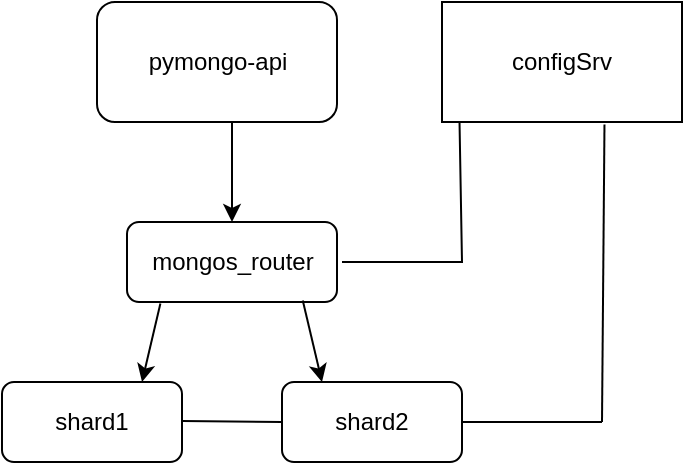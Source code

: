 <mxfile version="24.7.5" pages="5">
  <diagram name="1" id="-H_mtQnk-PTXWXPvYvuk">
    <mxGraphModel dx="644" dy="902" grid="1" gridSize="10" guides="1" tooltips="1" connect="1" arrows="1" fold="1" page="1" pageScale="1" pageWidth="1169" pageHeight="827" math="0" shadow="0">
      <root>
        <mxCell id="0" />
        <mxCell id="1" parent="0" />
        <mxCell id="oEJGd8LFPoCRk_hWllGV-12" value="pymongo-api" style="rounded=1;whiteSpace=wrap;html=1;" parent="1" vertex="1">
          <mxGeometry x="427.5" y="250" width="120" height="60" as="geometry" />
        </mxCell>
        <mxCell id="oEJGd8LFPoCRk_hWllGV-15" value="" style="endArrow=classic;html=1;rounded=0;exitX=0.5;exitY=1;exitDx=0;exitDy=0;entryX=0.5;entryY=0;entryDx=0;entryDy=0;" parent="1" target="oEJGd8LFPoCRk_hWllGV-16" edge="1">
          <mxGeometry width="50" height="50" relative="1" as="geometry">
            <mxPoint x="495" y="310" as="sourcePoint" />
            <mxPoint x="450" y="360" as="targetPoint" />
          </mxGeometry>
        </mxCell>
        <mxCell id="oEJGd8LFPoCRk_hWllGV-16" value="mongos_router" style="rounded=1;whiteSpace=wrap;html=1;" parent="1" vertex="1">
          <mxGeometry x="442.5" y="360" width="105" height="40" as="geometry" />
        </mxCell>
        <mxCell id="oEJGd8LFPoCRk_hWllGV-17" value="" style="endArrow=classic;html=1;rounded=0;exitX=0.159;exitY=1.02;exitDx=0;exitDy=0;exitPerimeter=0;" parent="1" source="oEJGd8LFPoCRk_hWllGV-16" edge="1">
          <mxGeometry width="50" height="50" relative="1" as="geometry">
            <mxPoint x="460" y="430" as="sourcePoint" />
            <mxPoint x="450" y="440" as="targetPoint" />
          </mxGeometry>
        </mxCell>
        <mxCell id="oEJGd8LFPoCRk_hWllGV-18" value="" style="endArrow=classic;html=1;rounded=0;exitX=0.837;exitY=0.98;exitDx=0;exitDy=0;exitPerimeter=0;" parent="1" source="oEJGd8LFPoCRk_hWllGV-16" edge="1">
          <mxGeometry width="50" height="50" relative="1" as="geometry">
            <mxPoint x="590" y="470" as="sourcePoint" />
            <mxPoint x="540" y="440" as="targetPoint" />
          </mxGeometry>
        </mxCell>
        <mxCell id="oEJGd8LFPoCRk_hWllGV-19" value="shard1" style="rounded=1;whiteSpace=wrap;html=1;" parent="1" vertex="1">
          <mxGeometry x="380" y="440" width="90" height="40" as="geometry" />
        </mxCell>
        <mxCell id="oEJGd8LFPoCRk_hWllGV-20" value="shard2" style="rounded=1;whiteSpace=wrap;html=1;" parent="1" vertex="1">
          <mxGeometry x="520" y="440" width="90" height="40" as="geometry" />
        </mxCell>
        <mxCell id="oEJGd8LFPoCRk_hWllGV-21" value="configSrv" style="rounded=0;whiteSpace=wrap;html=1;" parent="1" vertex="1">
          <mxGeometry x="600" y="250" width="120" height="60" as="geometry" />
        </mxCell>
        <mxCell id="oEJGd8LFPoCRk_hWllGV-22" value="" style="endArrow=none;html=1;rounded=0;entryX=0.073;entryY=1;entryDx=0;entryDy=0;entryPerimeter=0;" parent="1" target="oEJGd8LFPoCRk_hWllGV-21" edge="1">
          <mxGeometry width="50" height="50" relative="1" as="geometry">
            <mxPoint x="550" y="380" as="sourcePoint" />
            <mxPoint x="610" y="330" as="targetPoint" />
            <Array as="points">
              <mxPoint x="610" y="380" />
            </Array>
          </mxGeometry>
        </mxCell>
        <mxCell id="Y1At9HWybkhxk0uo4Ypn-1" value="" style="endArrow=none;html=1;rounded=0;" parent="1" edge="1">
          <mxGeometry width="50" height="50" relative="1" as="geometry">
            <mxPoint x="470" y="459.5" as="sourcePoint" />
            <mxPoint x="520" y="460" as="targetPoint" />
          </mxGeometry>
        </mxCell>
        <mxCell id="Y1At9HWybkhxk0uo4Ypn-2" value="" style="endArrow=none;html=1;rounded=0;" parent="1" edge="1">
          <mxGeometry width="50" height="50" relative="1" as="geometry">
            <mxPoint x="610" y="460" as="sourcePoint" />
            <mxPoint x="680" y="460" as="targetPoint" />
          </mxGeometry>
        </mxCell>
        <mxCell id="Y1At9HWybkhxk0uo4Ypn-3" value="" style="endArrow=none;html=1;rounded=0;entryX=0.677;entryY=1.02;entryDx=0;entryDy=0;entryPerimeter=0;" parent="1" target="oEJGd8LFPoCRk_hWllGV-21" edge="1">
          <mxGeometry width="50" height="50" relative="1" as="geometry">
            <mxPoint x="680" y="460" as="sourcePoint" />
            <mxPoint x="730" y="410" as="targetPoint" />
          </mxGeometry>
        </mxCell>
      </root>
    </mxGraphModel>
  </diagram>
  <diagram id="HxwfE19hFqBON5K2Dm-H" name="2">
    <mxGraphModel dx="1644" dy="902" grid="1" gridSize="10" guides="1" tooltips="1" connect="1" arrows="1" fold="1" page="1" pageScale="1" pageWidth="827" pageHeight="1169" math="0" shadow="0">
      <root>
        <mxCell id="0" />
        <mxCell id="1" parent="0" />
        <mxCell id="rTBNETFXugch8xiqPbf_-4" value="" style="rounded=1;whiteSpace=wrap;html=1;" parent="1" vertex="1">
          <mxGeometry x="300" y="440" width="170" height="210" as="geometry" />
        </mxCell>
        <mxCell id="ZkibSyexMXeEmQoRUTox-1" value="pymongo-api" style="rounded=1;whiteSpace=wrap;html=1;" parent="1" vertex="1">
          <mxGeometry x="427.5" y="250" width="120" height="60" as="geometry" />
        </mxCell>
        <mxCell id="ZkibSyexMXeEmQoRUTox-4" value="" style="endArrow=classic;html=1;rounded=0;exitX=0.5;exitY=1;exitDx=0;exitDy=0;entryX=0.5;entryY=0;entryDx=0;entryDy=0;" parent="1" target="ZkibSyexMXeEmQoRUTox-5" edge="1">
          <mxGeometry width="50" height="50" relative="1" as="geometry">
            <mxPoint x="495" y="310" as="sourcePoint" />
            <mxPoint x="450" y="360" as="targetPoint" />
          </mxGeometry>
        </mxCell>
        <mxCell id="ZkibSyexMXeEmQoRUTox-5" value="mongos_router" style="rounded=1;whiteSpace=wrap;html=1;" parent="1" vertex="1">
          <mxGeometry x="442.5" y="360" width="105" height="40" as="geometry" />
        </mxCell>
        <mxCell id="ZkibSyexMXeEmQoRUTox-6" value="" style="endArrow=classic;html=1;rounded=0;exitX=0.159;exitY=1.02;exitDx=0;exitDy=0;exitPerimeter=0;" parent="1" source="ZkibSyexMXeEmQoRUTox-5" edge="1">
          <mxGeometry width="50" height="50" relative="1" as="geometry">
            <mxPoint x="460" y="430" as="sourcePoint" />
            <mxPoint x="450" y="440" as="targetPoint" />
          </mxGeometry>
        </mxCell>
        <mxCell id="ZkibSyexMXeEmQoRUTox-7" value="" style="endArrow=classic;html=1;rounded=0;exitX=0.837;exitY=0.98;exitDx=0;exitDy=0;exitPerimeter=0;" parent="1" source="ZkibSyexMXeEmQoRUTox-5" edge="1">
          <mxGeometry width="50" height="50" relative="1" as="geometry">
            <mxPoint x="590" y="470" as="sourcePoint" />
            <mxPoint x="540" y="440" as="targetPoint" />
          </mxGeometry>
        </mxCell>
        <mxCell id="ZkibSyexMXeEmQoRUTox-10" value="configSrv" style="rounded=0;whiteSpace=wrap;html=1;" parent="1" vertex="1">
          <mxGeometry x="600" y="250" width="120" height="60" as="geometry" />
        </mxCell>
        <mxCell id="ZkibSyexMXeEmQoRUTox-11" value="" style="endArrow=none;html=1;rounded=0;" parent="1" edge="1">
          <mxGeometry width="50" height="50" relative="1" as="geometry">
            <mxPoint x="550" y="380" as="sourcePoint" />
            <mxPoint x="609" y="310" as="targetPoint" />
            <Array as="points">
              <mxPoint x="610" y="380" />
            </Array>
          </mxGeometry>
        </mxCell>
        <mxCell id="ZkibSyexMXeEmQoRUTox-12" value="" style="endArrow=none;html=1;rounded=0;" parent="1" edge="1">
          <mxGeometry width="50" height="50" relative="1" as="geometry">
            <mxPoint x="470" y="459.5" as="sourcePoint" />
            <mxPoint x="500" y="460" as="targetPoint" />
          </mxGeometry>
        </mxCell>
        <mxCell id="ZkibSyexMXeEmQoRUTox-13" value="" style="endArrow=none;html=1;rounded=0;" parent="1" edge="1">
          <mxGeometry width="50" height="50" relative="1" as="geometry">
            <mxPoint x="710" y="460" as="sourcePoint" />
            <mxPoint x="670" y="460" as="targetPoint" />
          </mxGeometry>
        </mxCell>
        <mxCell id="ZkibSyexMXeEmQoRUTox-14" value="" style="endArrow=none;html=1;rounded=0;entryX=0.677;entryY=1.02;entryDx=0;entryDy=0;entryPerimeter=0;" parent="1" edge="1">
          <mxGeometry width="50" height="50" relative="1" as="geometry">
            <mxPoint x="710" y="460" as="sourcePoint" />
            <mxPoint x="711.24" y="311.2" as="targetPoint" />
          </mxGeometry>
        </mxCell>
        <mxCell id="rTBNETFXugch8xiqPbf_-3" value="" style="shape=cylinder3;whiteSpace=wrap;html=1;boundedLbl=1;backgroundOutline=1;size=15;" parent="1" vertex="1">
          <mxGeometry x="365" y="460" width="50" height="70" as="geometry" />
        </mxCell>
        <mxCell id="rTBNETFXugch8xiqPbf_-6" value="" style="shape=cylinder3;whiteSpace=wrap;html=1;boundedLbl=1;backgroundOutline=1;size=15;" parent="1" vertex="1">
          <mxGeometry x="320" y="550" width="50" height="70" as="geometry" />
        </mxCell>
        <mxCell id="rTBNETFXugch8xiqPbf_-7" value="" style="shape=cylinder3;whiteSpace=wrap;html=1;boundedLbl=1;backgroundOutline=1;size=15;" parent="1" vertex="1">
          <mxGeometry x="410" y="550" width="50" height="70" as="geometry" />
        </mxCell>
        <mxCell id="rTBNETFXugch8xiqPbf_-8" value="" style="rounded=1;whiteSpace=wrap;html=1;" parent="1" vertex="1">
          <mxGeometry x="500" y="440" width="170" height="210" as="geometry" />
        </mxCell>
        <mxCell id="rTBNETFXugch8xiqPbf_-9" value="" style="shape=cylinder3;whiteSpace=wrap;html=1;boundedLbl=1;backgroundOutline=1;size=15;" parent="1" vertex="1">
          <mxGeometry x="560" y="460" width="50" height="70" as="geometry" />
        </mxCell>
        <mxCell id="rTBNETFXugch8xiqPbf_-10" value="" style="shape=cylinder3;whiteSpace=wrap;html=1;boundedLbl=1;backgroundOutline=1;size=15;" parent="1" vertex="1">
          <mxGeometry x="600" y="550" width="50" height="70" as="geometry" />
        </mxCell>
        <mxCell id="rTBNETFXugch8xiqPbf_-11" value="" style="shape=cylinder3;whiteSpace=wrap;html=1;boundedLbl=1;backgroundOutline=1;size=15;" parent="1" vertex="1">
          <mxGeometry x="520" y="550" width="50" height="70" as="geometry" />
        </mxCell>
        <mxCell id="rTBNETFXugch8xiqPbf_-12" value="shard1" style="text;strokeColor=none;align=center;fillColor=none;html=1;verticalAlign=middle;whiteSpace=wrap;rounded=0;" parent="1" vertex="1">
          <mxGeometry x="305" y="410" width="60" height="30" as="geometry" />
        </mxCell>
        <mxCell id="rTBNETFXugch8xiqPbf_-13" value="shard2" style="text;whiteSpace=wrap;" parent="1" vertex="1">
          <mxGeometry x="560" y="410" width="80" height="40" as="geometry" />
        </mxCell>
        <mxCell id="rTBNETFXugch8xiqPbf_-14" value="shard1-1" style="text;whiteSpace=wrap;" parent="1" vertex="1">
          <mxGeometry x="365" y="490" width="80" height="40" as="geometry" />
        </mxCell>
        <mxCell id="rTBNETFXugch8xiqPbf_-15" value="shard1-2" style="text;whiteSpace=wrap;" parent="1" vertex="1">
          <mxGeometry x="320" y="580" width="80" height="40" as="geometry" />
        </mxCell>
        <mxCell id="rTBNETFXugch8xiqPbf_-16" value="shard1-3" style="text;whiteSpace=wrap;" parent="1" vertex="1">
          <mxGeometry x="410" y="580" width="80" height="40" as="geometry" />
        </mxCell>
        <mxCell id="rTBNETFXugch8xiqPbf_-17" value="shard2-1" style="text;whiteSpace=wrap;" parent="1" vertex="1">
          <mxGeometry x="560" y="490" width="80" height="40" as="geometry" />
        </mxCell>
        <mxCell id="rTBNETFXugch8xiqPbf_-18" value="shard2-3" style="text;whiteSpace=wrap;" parent="1" vertex="1">
          <mxGeometry x="600" y="580" width="80" height="40" as="geometry" />
        </mxCell>
        <mxCell id="rTBNETFXugch8xiqPbf_-19" value="shard2-2" style="text;whiteSpace=wrap;" parent="1" vertex="1">
          <mxGeometry x="520" y="580" width="80" height="40" as="geometry" />
        </mxCell>
      </root>
    </mxGraphModel>
  </diagram>
  <diagram id="ZEwZXcpdLwxaiw8sIov_" name="3">
    <mxGraphModel dx="1644" dy="902" grid="1" gridSize="10" guides="1" tooltips="1" connect="1" arrows="1" fold="1" page="1" pageScale="1" pageWidth="827" pageHeight="1169" math="0" shadow="0">
      <root>
        <mxCell id="0" />
        <mxCell id="1" parent="0" />
        <mxCell id="ObplLfveBAmdapv_q6aD-1" value="" style="rounded=1;whiteSpace=wrap;html=1;" parent="1" vertex="1">
          <mxGeometry x="300" y="440" width="170" height="150" as="geometry" />
        </mxCell>
        <mxCell id="ObplLfveBAmdapv_q6aD-2" value="pymongo-api" style="rounded=1;whiteSpace=wrap;html=1;" parent="1" vertex="1">
          <mxGeometry x="427.5" y="250" width="120" height="60" as="geometry" />
        </mxCell>
        <mxCell id="ObplLfveBAmdapv_q6aD-5" value="" style="endArrow=classic;html=1;rounded=0;exitX=0.5;exitY=1;exitDx=0;exitDy=0;entryX=0.5;entryY=0;entryDx=0;entryDy=0;" parent="1" target="ObplLfveBAmdapv_q6aD-6" edge="1">
          <mxGeometry width="50" height="50" relative="1" as="geometry">
            <mxPoint x="495" y="310" as="sourcePoint" />
            <mxPoint x="450" y="360" as="targetPoint" />
          </mxGeometry>
        </mxCell>
        <mxCell id="ObplLfveBAmdapv_q6aD-6" value="mongos_router" style="rounded=1;whiteSpace=wrap;html=1;" parent="1" vertex="1">
          <mxGeometry x="442.5" y="360" width="105" height="40" as="geometry" />
        </mxCell>
        <mxCell id="ObplLfveBAmdapv_q6aD-7" value="" style="endArrow=classic;html=1;rounded=0;exitX=0.159;exitY=1.02;exitDx=0;exitDy=0;exitPerimeter=0;" parent="1" source="ObplLfveBAmdapv_q6aD-6" edge="1">
          <mxGeometry width="50" height="50" relative="1" as="geometry">
            <mxPoint x="460" y="430" as="sourcePoint" />
            <mxPoint x="450" y="440" as="targetPoint" />
          </mxGeometry>
        </mxCell>
        <mxCell id="ObplLfveBAmdapv_q6aD-8" value="" style="endArrow=classic;html=1;rounded=0;exitX=0.837;exitY=0.98;exitDx=0;exitDy=0;exitPerimeter=0;" parent="1" source="ObplLfveBAmdapv_q6aD-6" edge="1">
          <mxGeometry width="50" height="50" relative="1" as="geometry">
            <mxPoint x="590" y="470" as="sourcePoint" />
            <mxPoint x="540" y="440" as="targetPoint" />
          </mxGeometry>
        </mxCell>
        <mxCell id="ObplLfveBAmdapv_q6aD-9" value="configSrv" style="rounded=0;whiteSpace=wrap;html=1;" parent="1" vertex="1">
          <mxGeometry x="600" y="250" width="120" height="60" as="geometry" />
        </mxCell>
        <mxCell id="ObplLfveBAmdapv_q6aD-10" value="" style="endArrow=none;html=1;rounded=0;" parent="1" edge="1">
          <mxGeometry width="50" height="50" relative="1" as="geometry">
            <mxPoint x="550" y="380" as="sourcePoint" />
            <mxPoint x="609" y="310" as="targetPoint" />
            <Array as="points">
              <mxPoint x="610" y="380" />
            </Array>
          </mxGeometry>
        </mxCell>
        <mxCell id="ObplLfveBAmdapv_q6aD-11" value="" style="endArrow=none;html=1;rounded=0;" parent="1" edge="1">
          <mxGeometry width="50" height="50" relative="1" as="geometry">
            <mxPoint x="470" y="459.5" as="sourcePoint" />
            <mxPoint x="500" y="460" as="targetPoint" />
          </mxGeometry>
        </mxCell>
        <mxCell id="ObplLfveBAmdapv_q6aD-12" value="" style="endArrow=none;html=1;rounded=0;" parent="1" edge="1">
          <mxGeometry width="50" height="50" relative="1" as="geometry">
            <mxPoint x="710" y="460" as="sourcePoint" />
            <mxPoint x="670" y="460" as="targetPoint" />
          </mxGeometry>
        </mxCell>
        <mxCell id="ObplLfveBAmdapv_q6aD-13" value="" style="endArrow=none;html=1;rounded=0;entryX=0.677;entryY=1.02;entryDx=0;entryDy=0;entryPerimeter=0;" parent="1" edge="1">
          <mxGeometry width="50" height="50" relative="1" as="geometry">
            <mxPoint x="710" y="460" as="sourcePoint" />
            <mxPoint x="711.24" y="311.2" as="targetPoint" />
          </mxGeometry>
        </mxCell>
        <mxCell id="ObplLfveBAmdapv_q6aD-14" value="" style="shape=cylinder3;whiteSpace=wrap;html=1;boundedLbl=1;backgroundOutline=1;size=15;" parent="1" vertex="1">
          <mxGeometry x="310" y="460" width="50" height="70" as="geometry" />
        </mxCell>
        <mxCell id="ObplLfveBAmdapv_q6aD-15" value="" style="shape=cylinder3;whiteSpace=wrap;html=1;boundedLbl=1;backgroundOutline=1;size=15;" parent="1" vertex="1">
          <mxGeometry x="410" y="460" width="50" height="70" as="geometry" />
        </mxCell>
        <mxCell id="ObplLfveBAmdapv_q6aD-16" value="" style="shape=cylinder3;whiteSpace=wrap;html=1;boundedLbl=1;backgroundOutline=1;size=15;" parent="1" vertex="1">
          <mxGeometry x="360" y="515" width="50" height="70" as="geometry" />
        </mxCell>
        <mxCell id="ObplLfveBAmdapv_q6aD-17" value="" style="rounded=1;whiteSpace=wrap;html=1;" parent="1" vertex="1">
          <mxGeometry x="500" y="440" width="170" height="150" as="geometry" />
        </mxCell>
        <mxCell id="ObplLfveBAmdapv_q6aD-18" value="" style="shape=cylinder3;whiteSpace=wrap;html=1;boundedLbl=1;backgroundOutline=1;size=15;" parent="1" vertex="1">
          <mxGeometry x="510" y="460" width="50" height="70" as="geometry" />
        </mxCell>
        <mxCell id="ObplLfveBAmdapv_q6aD-19" value="" style="shape=cylinder3;whiteSpace=wrap;html=1;boundedLbl=1;backgroundOutline=1;size=15;" parent="1" vertex="1">
          <mxGeometry x="610" y="460" width="50" height="70" as="geometry" />
        </mxCell>
        <mxCell id="ObplLfveBAmdapv_q6aD-20" value="" style="shape=cylinder3;whiteSpace=wrap;html=1;boundedLbl=1;backgroundOutline=1;size=15;" parent="1" vertex="1">
          <mxGeometry x="560" y="515" width="50" height="70" as="geometry" />
        </mxCell>
        <mxCell id="ObplLfveBAmdapv_q6aD-21" value="shard1" style="text;strokeColor=none;align=center;fillColor=none;html=1;verticalAlign=middle;whiteSpace=wrap;rounded=0;" parent="1" vertex="1">
          <mxGeometry x="305" y="410" width="60" height="30" as="geometry" />
        </mxCell>
        <mxCell id="ObplLfveBAmdapv_q6aD-22" value="shard2" style="text;whiteSpace=wrap;" parent="1" vertex="1">
          <mxGeometry x="560" y="410" width="80" height="40" as="geometry" />
        </mxCell>
        <mxCell id="ObplLfveBAmdapv_q6aD-23" value="shard1-1" style="text;whiteSpace=wrap;" parent="1" vertex="1">
          <mxGeometry x="310" y="490" width="80" height="40" as="geometry" />
        </mxCell>
        <mxCell id="ObplLfveBAmdapv_q6aD-24" value="shard1-2" style="text;whiteSpace=wrap;" parent="1" vertex="1">
          <mxGeometry x="410" y="490" width="80" height="40" as="geometry" />
        </mxCell>
        <mxCell id="ObplLfveBAmdapv_q6aD-25" value="shard1-3" style="text;whiteSpace=wrap;" parent="1" vertex="1">
          <mxGeometry x="360" y="545" width="80" height="40" as="geometry" />
        </mxCell>
        <mxCell id="ObplLfveBAmdapv_q6aD-26" value="shard2-1" style="text;whiteSpace=wrap;" parent="1" vertex="1">
          <mxGeometry x="510" y="490" width="80" height="40" as="geometry" />
        </mxCell>
        <mxCell id="ObplLfveBAmdapv_q6aD-27" value="shard2-2" style="text;whiteSpace=wrap;" parent="1" vertex="1">
          <mxGeometry x="610" y="490" width="80" height="40" as="geometry" />
        </mxCell>
        <mxCell id="ObplLfveBAmdapv_q6aD-28" value="shard2-3" style="text;whiteSpace=wrap;" parent="1" vertex="1">
          <mxGeometry x="560" y="545" width="80" height="40" as="geometry" />
        </mxCell>
        <mxCell id="0TCxv94JVyhEZ76uuOPf-1" value="redis" style="rhombus;whiteSpace=wrap;html=1;" parent="1" vertex="1">
          <mxGeometry x="320" y="120" width="80" height="80" as="geometry" />
        </mxCell>
        <mxCell id="k9Gpd14z2fYCT7tFkKH_-1" value="" style="endArrow=none;dashed=1;html=1;rounded=0;" parent="1" source="0TCxv94JVyhEZ76uuOPf-1" edge="1">
          <mxGeometry width="50" height="50" relative="1" as="geometry">
            <mxPoint x="375" y="305" as="sourcePoint" />
            <mxPoint x="425" y="255" as="targetPoint" />
          </mxGeometry>
        </mxCell>
      </root>
    </mxGraphModel>
  </diagram>
  <diagram id="zQeGdFy0gUxaxZCLfCJS" name="5">
    <mxGraphModel dx="1644" dy="902" grid="1" gridSize="10" guides="1" tooltips="1" connect="1" arrows="1" fold="1" page="1" pageScale="1" pageWidth="827" pageHeight="1169" math="0" shadow="0">
      <root>
        <mxCell id="0" />
        <mxCell id="1" parent="0" />
        <mxCell id="2o9U43HlcudiyYIdb7B9-1" value="" style="rounded=1;whiteSpace=wrap;html=1;" parent="1" vertex="1">
          <mxGeometry x="170" y="420" width="200" height="190" as="geometry" />
        </mxCell>
        <mxCell id="2o9U43HlcudiyYIdb7B9-2" value="pymongo-api" style="rounded=1;whiteSpace=wrap;html=1;" parent="1" vertex="1">
          <mxGeometry x="220" y="200" width="120" height="60" as="geometry" />
        </mxCell>
        <mxCell id="2o9U43HlcudiyYIdb7B9-6" value="mongos_router" style="rounded=1;whiteSpace=wrap;html=1;" parent="1" vertex="1">
          <mxGeometry x="232.5" y="300" width="105" height="40" as="geometry" />
        </mxCell>
        <mxCell id="2o9U43HlcudiyYIdb7B9-9" value="configSrv" style="rounded=0;whiteSpace=wrap;html=1;" parent="1" vertex="1">
          <mxGeometry x="670" y="90" width="120" height="60" as="geometry" />
        </mxCell>
        <mxCell id="2o9U43HlcudiyYIdb7B9-11" value="" style="endArrow=none;html=1;rounded=0;" parent="1" edge="1">
          <mxGeometry width="50" height="50" relative="1" as="geometry">
            <mxPoint x="370" y="439.5" as="sourcePoint" />
            <mxPoint x="400" y="440" as="targetPoint" />
          </mxGeometry>
        </mxCell>
        <mxCell id="2o9U43HlcudiyYIdb7B9-12" value="" style="endArrow=none;html=1;rounded=0;" parent="1" edge="1">
          <mxGeometry width="50" height="50" relative="1" as="geometry">
            <mxPoint x="610" y="440" as="sourcePoint" />
            <mxPoint x="570" y="440" as="targetPoint" />
          </mxGeometry>
        </mxCell>
        <mxCell id="2o9U43HlcudiyYIdb7B9-14" value="" style="shape=cylinder3;whiteSpace=wrap;html=1;boundedLbl=1;backgroundOutline=1;size=15;" parent="1" vertex="1">
          <mxGeometry x="185" y="440" width="50" height="70" as="geometry" />
        </mxCell>
        <mxCell id="2o9U43HlcudiyYIdb7B9-15" value="" style="shape=cylinder3;whiteSpace=wrap;html=1;boundedLbl=1;backgroundOutline=1;size=15;" parent="1" vertex="1">
          <mxGeometry x="310" y="440" width="50" height="70" as="geometry" />
        </mxCell>
        <mxCell id="2o9U43HlcudiyYIdb7B9-16" value="" style="shape=cylinder3;whiteSpace=wrap;html=1;boundedLbl=1;backgroundOutline=1;size=15;" parent="1" vertex="1">
          <mxGeometry x="245" y="525" width="50" height="70" as="geometry" />
        </mxCell>
        <mxCell id="2o9U43HlcudiyYIdb7B9-17" value="" style="rounded=1;whiteSpace=wrap;html=1;" parent="1" vertex="1">
          <mxGeometry x="400" y="420" width="210" height="190" as="geometry" />
        </mxCell>
        <mxCell id="2o9U43HlcudiyYIdb7B9-18" value="" style="shape=cylinder3;whiteSpace=wrap;html=1;boundedLbl=1;backgroundOutline=1;size=15;" parent="1" vertex="1">
          <mxGeometry x="410" y="440" width="50" height="70" as="geometry" />
        </mxCell>
        <mxCell id="2o9U43HlcudiyYIdb7B9-19" value="" style="shape=cylinder3;whiteSpace=wrap;html=1;boundedLbl=1;backgroundOutline=1;size=15;" parent="1" vertex="1">
          <mxGeometry x="550" y="440" width="50" height="70" as="geometry" />
        </mxCell>
        <mxCell id="2o9U43HlcudiyYIdb7B9-20" value="" style="shape=cylinder3;whiteSpace=wrap;html=1;boundedLbl=1;backgroundOutline=1;size=15;" parent="1" vertex="1">
          <mxGeometry x="477.5" y="525" width="50" height="70" as="geometry" />
        </mxCell>
        <mxCell id="2o9U43HlcudiyYIdb7B9-21" value="shard1" style="text;strokeColor=none;align=center;fillColor=none;html=1;verticalAlign=middle;whiteSpace=wrap;rounded=0;" parent="1" vertex="1">
          <mxGeometry x="200" y="400" width="60" height="30" as="geometry" />
        </mxCell>
        <mxCell id="2o9U43HlcudiyYIdb7B9-22" value="shard2" style="text;whiteSpace=wrap;" parent="1" vertex="1">
          <mxGeometry x="414" y="400" width="80" height="40" as="geometry" />
        </mxCell>
        <mxCell id="2o9U43HlcudiyYIdb7B9-23" value="shard1-1" style="text;whiteSpace=wrap;" parent="1" vertex="1">
          <mxGeometry x="185" y="470" width="80" height="40" as="geometry" />
        </mxCell>
        <mxCell id="2o9U43HlcudiyYIdb7B9-24" value="shard1-2" style="text;whiteSpace=wrap;" parent="1" vertex="1">
          <mxGeometry x="310" y="470" width="80" height="40" as="geometry" />
        </mxCell>
        <mxCell id="2o9U43HlcudiyYIdb7B9-25" value="shard1-3" style="text;whiteSpace=wrap;" parent="1" vertex="1">
          <mxGeometry x="245" y="555" width="80" height="40" as="geometry" />
        </mxCell>
        <mxCell id="2o9U43HlcudiyYIdb7B9-26" value="shard2-1" style="text;whiteSpace=wrap;" parent="1" vertex="1">
          <mxGeometry x="410" y="470" width="80" height="40" as="geometry" />
        </mxCell>
        <mxCell id="2o9U43HlcudiyYIdb7B9-27" value="shard2-2" style="text;whiteSpace=wrap;" parent="1" vertex="1">
          <mxGeometry x="550" y="470" width="80" height="40" as="geometry" />
        </mxCell>
        <mxCell id="2o9U43HlcudiyYIdb7B9-28" value="shard2-3" style="text;whiteSpace=wrap;" parent="1" vertex="1">
          <mxGeometry x="477.5" y="555" width="80" height="40" as="geometry" />
        </mxCell>
        <mxCell id="2o9U43HlcudiyYIdb7B9-31" value="redis" style="rhombus;whiteSpace=wrap;html=1;" parent="1" vertex="1">
          <mxGeometry x="170" y="70" width="80" height="80" as="geometry" />
        </mxCell>
        <mxCell id="2o9U43HlcudiyYIdb7B9-32" value="" style="endArrow=classic;html=1;rounded=0;entryX=0.91;entryY=1.033;entryDx=0;entryDy=0;entryPerimeter=0;exitX=0.922;exitY=0.993;exitDx=0;exitDy=0;exitPerimeter=0;" parent="1" source="2o9U43HlcudiyYIdb7B9-1" target="2o9U43HlcudiyYIdb7B9-9" edge="1">
          <mxGeometry width="50" height="50" relative="1" as="geometry">
            <mxPoint x="200" y="640" as="sourcePoint" />
            <mxPoint x="660" y="390" as="targetPoint" />
            <Array as="points">
              <mxPoint x="354" y="640" />
              <mxPoint x="779" y="640" />
              <mxPoint x="779" y="440" />
            </Array>
          </mxGeometry>
        </mxCell>
        <mxCell id="K2J4BF6s9QWVCHDEu7TL-4" value="" style="endArrow=classic;html=1;rounded=0;exitX=0.25;exitY=1;exitDx=0;exitDy=0;entryX=0.17;entryY=-0.045;entryDx=0;entryDy=0;entryPerimeter=0;" parent="1" source="2o9U43HlcudiyYIdb7B9-2" target="2o9U43HlcudiyYIdb7B9-6" edge="1">
          <mxGeometry width="50" height="50" relative="1" as="geometry">
            <mxPoint x="130" y="310" as="sourcePoint" />
            <mxPoint x="180" y="260" as="targetPoint" />
          </mxGeometry>
        </mxCell>
        <mxCell id="36bimCiZwRX24TpTBmIg-2" value="pymongo-api" style="rounded=1;whiteSpace=wrap;html=1;" parent="1" vertex="1">
          <mxGeometry x="440" y="200" width="120" height="60" as="geometry" />
        </mxCell>
        <mxCell id="36bimCiZwRX24TpTBmIg-3" value="mongos_router" style="rounded=1;whiteSpace=wrap;html=1;" parent="1" vertex="1">
          <mxGeometry x="452.5" y="300" width="105" height="40" as="geometry" />
        </mxCell>
        <mxCell id="36bimCiZwRX24TpTBmIg-4" value="" style="endArrow=classic;html=1;rounded=0;exitX=0.25;exitY=1;exitDx=0;exitDy=0;entryX=0.17;entryY=-0.045;entryDx=0;entryDy=0;entryPerimeter=0;" parent="1" source="36bimCiZwRX24TpTBmIg-2" target="36bimCiZwRX24TpTBmIg-3" edge="1">
          <mxGeometry width="50" height="50" relative="1" as="geometry">
            <mxPoint x="350" y="310" as="sourcePoint" />
            <mxPoint x="400" y="260" as="targetPoint" />
          </mxGeometry>
        </mxCell>
        <mxCell id="36bimCiZwRX24TpTBmIg-6" value="" style="endArrow=classic;startArrow=classic;html=1;rounded=0;entryX=0.5;entryY=1;entryDx=0;entryDy=0;" parent="1" target="2o9U43HlcudiyYIdb7B9-6" edge="1">
          <mxGeometry width="50" height="50" relative="1" as="geometry">
            <mxPoint x="275" y="420" as="sourcePoint" />
            <mxPoint x="280" y="360" as="targetPoint" />
          </mxGeometry>
        </mxCell>
        <mxCell id="36bimCiZwRX24TpTBmIg-19" value="" style="endArrow=classic;startArrow=classic;html=1;rounded=0;entryX=0.597;entryY=1.035;entryDx=0;entryDy=0;entryPerimeter=0;" parent="1" target="36bimCiZwRX24TpTBmIg-3" edge="1">
          <mxGeometry width="50" height="50" relative="1" as="geometry">
            <mxPoint x="507.5" y="420" as="sourcePoint" />
            <mxPoint x="512.5" y="360" as="targetPoint" />
          </mxGeometry>
        </mxCell>
        <mxCell id="36bimCiZwRX24TpTBmIg-20" value="" style="endArrow=none;dashed=1;html=1;rounded=0;exitX=0.5;exitY=1;exitDx=0;exitDy=0;" parent="1" source="2o9U43HlcudiyYIdb7B9-31" edge="1">
          <mxGeometry width="50" height="50" relative="1" as="geometry">
            <mxPoint x="170" y="280" as="sourcePoint" />
            <mxPoint x="220" y="230" as="targetPoint" />
            <Array as="points">
              <mxPoint x="200" y="230" />
            </Array>
          </mxGeometry>
        </mxCell>
        <mxCell id="36bimCiZwRX24TpTBmIg-22" value="" style="endArrow=none;dashed=1;html=1;rounded=0;exitX=1;exitY=0.5;exitDx=0;exitDy=0;" parent="1" source="2o9U43HlcudiyYIdb7B9-31" edge="1">
          <mxGeometry width="50" height="50" relative="1" as="geometry">
            <mxPoint x="390" y="270" as="sourcePoint" />
            <mxPoint x="440" y="220" as="targetPoint" />
          </mxGeometry>
        </mxCell>
        <mxCell id="36bimCiZwRX24TpTBmIg-23" value="API Gateway" style="rounded=1;whiteSpace=wrap;html=1;" parent="1" vertex="1">
          <mxGeometry x="340" y="80" width="120" height="60" as="geometry" />
        </mxCell>
        <mxCell id="36bimCiZwRX24TpTBmIg-24" value="" style="endArrow=classic;html=1;rounded=0;exitX=0.847;exitY=1.05;exitDx=0;exitDy=0;exitPerimeter=0;entryX=0.12;entryY=-0.057;entryDx=0;entryDy=0;entryPerimeter=0;" parent="1" source="36bimCiZwRX24TpTBmIg-23" target="36bimCiZwRX24TpTBmIg-2" edge="1">
          <mxGeometry width="50" height="50" relative="1" as="geometry">
            <mxPoint x="460" y="160" as="sourcePoint" />
            <mxPoint x="510" y="110" as="targetPoint" />
          </mxGeometry>
        </mxCell>
        <mxCell id="36bimCiZwRX24TpTBmIg-25" value="" style="endArrow=classic;html=1;rounded=0;exitX=0.167;exitY=1.023;exitDx=0;exitDy=0;exitPerimeter=0;entryX=0.933;entryY=0.023;entryDx=0;entryDy=0;entryPerimeter=0;" parent="1" source="36bimCiZwRX24TpTBmIg-23" target="2o9U43HlcudiyYIdb7B9-2" edge="1">
          <mxGeometry width="50" height="50" relative="1" as="geometry">
            <mxPoint x="364" y="190" as="sourcePoint" />
            <mxPoint x="414" y="140" as="targetPoint" />
          </mxGeometry>
        </mxCell>
        <mxCell id="36bimCiZwRX24TpTBmIg-29" value="" style="endArrow=none;html=1;rounded=0;entryX=0.37;entryY=1.005;entryDx=0;entryDy=0;entryPerimeter=0;" parent="1" target="2o9U43HlcudiyYIdb7B9-17" edge="1">
          <mxGeometry width="50" height="50" relative="1" as="geometry">
            <mxPoint x="480" y="640" as="sourcePoint" />
            <mxPoint x="410" y="380" as="targetPoint" />
          </mxGeometry>
        </mxCell>
      </root>
    </mxGraphModel>
  </diagram>
  <diagram id="3Qc-xAg6oAa2BObzPahj" name="6">
    <mxGraphModel dx="1644" dy="902" grid="1" gridSize="10" guides="1" tooltips="1" connect="1" arrows="1" fold="1" page="1" pageScale="1" pageWidth="827" pageHeight="1169" math="0" shadow="0">
      <root>
        <mxCell id="0" />
        <mxCell id="1" parent="0" />
        <mxCell id="wtBGzVrx1fxykBW3LzxA-1" value="" style="rounded=1;whiteSpace=wrap;html=1;" parent="1" vertex="1">
          <mxGeometry x="160" y="680" width="200" height="190" as="geometry" />
        </mxCell>
        <mxCell id="wtBGzVrx1fxykBW3LzxA-2" value="pymongo-api" style="rounded=1;whiteSpace=wrap;html=1;" parent="1" vertex="1">
          <mxGeometry x="210" y="460" width="120" height="60" as="geometry" />
        </mxCell>
        <mxCell id="wtBGzVrx1fxykBW3LzxA-3" value="mongos_router" style="rounded=1;whiteSpace=wrap;html=1;" parent="1" vertex="1">
          <mxGeometry x="222.5" y="560" width="105" height="40" as="geometry" />
        </mxCell>
        <mxCell id="wtBGzVrx1fxykBW3LzxA-4" value="configSrv" style="rounded=0;whiteSpace=wrap;html=1;" parent="1" vertex="1">
          <mxGeometry x="660" y="350" width="120" height="60" as="geometry" />
        </mxCell>
        <mxCell id="wtBGzVrx1fxykBW3LzxA-5" value="" style="endArrow=none;html=1;rounded=0;" parent="1" edge="1">
          <mxGeometry width="50" height="50" relative="1" as="geometry">
            <mxPoint x="360" y="699.5" as="sourcePoint" />
            <mxPoint x="390" y="700" as="targetPoint" />
          </mxGeometry>
        </mxCell>
        <mxCell id="wtBGzVrx1fxykBW3LzxA-6" value="" style="endArrow=none;html=1;rounded=0;" parent="1" edge="1">
          <mxGeometry width="50" height="50" relative="1" as="geometry">
            <mxPoint x="600" y="700" as="sourcePoint" />
            <mxPoint x="560" y="700" as="targetPoint" />
          </mxGeometry>
        </mxCell>
        <mxCell id="wtBGzVrx1fxykBW3LzxA-7" value="" style="shape=cylinder3;whiteSpace=wrap;html=1;boundedLbl=1;backgroundOutline=1;size=15;" parent="1" vertex="1">
          <mxGeometry x="175" y="700" width="50" height="70" as="geometry" />
        </mxCell>
        <mxCell id="wtBGzVrx1fxykBW3LzxA-8" value="" style="shape=cylinder3;whiteSpace=wrap;html=1;boundedLbl=1;backgroundOutline=1;size=15;" parent="1" vertex="1">
          <mxGeometry x="300" y="700" width="50" height="70" as="geometry" />
        </mxCell>
        <mxCell id="wtBGzVrx1fxykBW3LzxA-9" value="" style="shape=cylinder3;whiteSpace=wrap;html=1;boundedLbl=1;backgroundOutline=1;size=15;" parent="1" vertex="1">
          <mxGeometry x="235" y="785" width="50" height="70" as="geometry" />
        </mxCell>
        <mxCell id="wtBGzVrx1fxykBW3LzxA-10" value="" style="rounded=1;whiteSpace=wrap;html=1;" parent="1" vertex="1">
          <mxGeometry x="390" y="680" width="210" height="190" as="geometry" />
        </mxCell>
        <mxCell id="wtBGzVrx1fxykBW3LzxA-11" value="" style="shape=cylinder3;whiteSpace=wrap;html=1;boundedLbl=1;backgroundOutline=1;size=15;" parent="1" vertex="1">
          <mxGeometry x="400" y="700" width="50" height="70" as="geometry" />
        </mxCell>
        <mxCell id="wtBGzVrx1fxykBW3LzxA-12" value="" style="shape=cylinder3;whiteSpace=wrap;html=1;boundedLbl=1;backgroundOutline=1;size=15;" parent="1" vertex="1">
          <mxGeometry x="540" y="700" width="50" height="70" as="geometry" />
        </mxCell>
        <mxCell id="wtBGzVrx1fxykBW3LzxA-13" value="" style="shape=cylinder3;whiteSpace=wrap;html=1;boundedLbl=1;backgroundOutline=1;size=15;" parent="1" vertex="1">
          <mxGeometry x="467.5" y="785" width="50" height="70" as="geometry" />
        </mxCell>
        <mxCell id="wtBGzVrx1fxykBW3LzxA-14" value="shard1" style="text;strokeColor=none;align=center;fillColor=none;html=1;verticalAlign=middle;whiteSpace=wrap;rounded=0;" parent="1" vertex="1">
          <mxGeometry x="190" y="660" width="60" height="30" as="geometry" />
        </mxCell>
        <mxCell id="wtBGzVrx1fxykBW3LzxA-15" value="shard2" style="text;whiteSpace=wrap;" parent="1" vertex="1">
          <mxGeometry x="404" y="660" width="80" height="40" as="geometry" />
        </mxCell>
        <mxCell id="wtBGzVrx1fxykBW3LzxA-16" value="shard1-1" style="text;whiteSpace=wrap;" parent="1" vertex="1">
          <mxGeometry x="180" y="730" width="80" height="40" as="geometry" />
        </mxCell>
        <mxCell id="wtBGzVrx1fxykBW3LzxA-17" value="shard1-2" style="text;whiteSpace=wrap;" parent="1" vertex="1">
          <mxGeometry x="300" y="730" width="80" height="40" as="geometry" />
        </mxCell>
        <mxCell id="wtBGzVrx1fxykBW3LzxA-18" value="shard1-3" style="text;whiteSpace=wrap;" parent="1" vertex="1">
          <mxGeometry x="235" y="815" width="80" height="40" as="geometry" />
        </mxCell>
        <mxCell id="wtBGzVrx1fxykBW3LzxA-19" value="shard2-1" style="text;whiteSpace=wrap;" parent="1" vertex="1">
          <mxGeometry x="400" y="730" width="80" height="40" as="geometry" />
        </mxCell>
        <mxCell id="wtBGzVrx1fxykBW3LzxA-20" value="shard2-2" style="text;whiteSpace=wrap;" parent="1" vertex="1">
          <mxGeometry x="540" y="730" width="80" height="40" as="geometry" />
        </mxCell>
        <mxCell id="wtBGzVrx1fxykBW3LzxA-21" value="shard2-3" style="text;whiteSpace=wrap;" parent="1" vertex="1">
          <mxGeometry x="467.5" y="815" width="80" height="40" as="geometry" />
        </mxCell>
        <mxCell id="wtBGzVrx1fxykBW3LzxA-22" value="redis" style="rhombus;whiteSpace=wrap;html=1;" parent="1" vertex="1">
          <mxGeometry x="160" y="330" width="80" height="80" as="geometry" />
        </mxCell>
        <mxCell id="wtBGzVrx1fxykBW3LzxA-23" value="" style="endArrow=classic;html=1;rounded=0;entryX=0.91;entryY=1.033;entryDx=0;entryDy=0;entryPerimeter=0;exitX=0.922;exitY=0.993;exitDx=0;exitDy=0;exitPerimeter=0;" parent="1" source="wtBGzVrx1fxykBW3LzxA-1" target="wtBGzVrx1fxykBW3LzxA-4" edge="1">
          <mxGeometry width="50" height="50" relative="1" as="geometry">
            <mxPoint x="190" y="900" as="sourcePoint" />
            <mxPoint x="650" y="650" as="targetPoint" />
            <Array as="points">
              <mxPoint x="344" y="900" />
              <mxPoint x="769" y="900" />
              <mxPoint x="769" y="700" />
            </Array>
          </mxGeometry>
        </mxCell>
        <mxCell id="wtBGzVrx1fxykBW3LzxA-24" value="" style="endArrow=classic;html=1;rounded=0;exitX=0.25;exitY=1;exitDx=0;exitDy=0;entryX=0.17;entryY=-0.045;entryDx=0;entryDy=0;entryPerimeter=0;" parent="1" source="wtBGzVrx1fxykBW3LzxA-2" target="wtBGzVrx1fxykBW3LzxA-3" edge="1">
          <mxGeometry width="50" height="50" relative="1" as="geometry">
            <mxPoint x="120" y="570" as="sourcePoint" />
            <mxPoint x="170" y="520" as="targetPoint" />
          </mxGeometry>
        </mxCell>
        <mxCell id="wtBGzVrx1fxykBW3LzxA-25" value="pymongo-api" style="rounded=1;whiteSpace=wrap;html=1;" parent="1" vertex="1">
          <mxGeometry x="430" y="460" width="120" height="60" as="geometry" />
        </mxCell>
        <mxCell id="wtBGzVrx1fxykBW3LzxA-26" value="mongos_router" style="rounded=1;whiteSpace=wrap;html=1;" parent="1" vertex="1">
          <mxGeometry x="442.5" y="560" width="105" height="40" as="geometry" />
        </mxCell>
        <mxCell id="wtBGzVrx1fxykBW3LzxA-27" value="" style="endArrow=classic;html=1;rounded=0;exitX=0.25;exitY=1;exitDx=0;exitDy=0;entryX=0.17;entryY=-0.045;entryDx=0;entryDy=0;entryPerimeter=0;" parent="1" source="wtBGzVrx1fxykBW3LzxA-25" target="wtBGzVrx1fxykBW3LzxA-26" edge="1">
          <mxGeometry width="50" height="50" relative="1" as="geometry">
            <mxPoint x="340" y="570" as="sourcePoint" />
            <mxPoint x="390" y="520" as="targetPoint" />
          </mxGeometry>
        </mxCell>
        <mxCell id="wtBGzVrx1fxykBW3LzxA-28" value="" style="endArrow=classic;startArrow=classic;html=1;rounded=0;entryX=0.5;entryY=1;entryDx=0;entryDy=0;" parent="1" target="wtBGzVrx1fxykBW3LzxA-3" edge="1">
          <mxGeometry width="50" height="50" relative="1" as="geometry">
            <mxPoint x="265" y="680" as="sourcePoint" />
            <mxPoint x="270" y="620" as="targetPoint" />
          </mxGeometry>
        </mxCell>
        <mxCell id="wtBGzVrx1fxykBW3LzxA-35" value="" style="endArrow=classic;startArrow=classic;html=1;rounded=0;entryX=0.597;entryY=1.035;entryDx=0;entryDy=0;entryPerimeter=0;" parent="1" target="wtBGzVrx1fxykBW3LzxA-26" edge="1">
          <mxGeometry width="50" height="50" relative="1" as="geometry">
            <mxPoint x="497.5" y="680" as="sourcePoint" />
            <mxPoint x="502.5" y="620" as="targetPoint" />
          </mxGeometry>
        </mxCell>
        <mxCell id="wtBGzVrx1fxykBW3LzxA-36" value="" style="endArrow=none;dashed=1;html=1;rounded=0;exitX=0.5;exitY=1;exitDx=0;exitDy=0;" parent="1" source="wtBGzVrx1fxykBW3LzxA-22" edge="1">
          <mxGeometry width="50" height="50" relative="1" as="geometry">
            <mxPoint x="160" y="540" as="sourcePoint" />
            <mxPoint x="210" y="490" as="targetPoint" />
            <Array as="points">
              <mxPoint x="190" y="490" />
            </Array>
          </mxGeometry>
        </mxCell>
        <mxCell id="wtBGzVrx1fxykBW3LzxA-37" value="" style="endArrow=none;dashed=1;html=1;rounded=0;exitX=1;exitY=0.5;exitDx=0;exitDy=0;" parent="1" source="wtBGzVrx1fxykBW3LzxA-22" edge="1">
          <mxGeometry width="50" height="50" relative="1" as="geometry">
            <mxPoint x="380" y="530" as="sourcePoint" />
            <mxPoint x="430" y="480" as="targetPoint" />
          </mxGeometry>
        </mxCell>
        <mxCell id="wtBGzVrx1fxykBW3LzxA-38" value="API Gateway" style="rounded=1;whiteSpace=wrap;html=1;" parent="1" vertex="1">
          <mxGeometry x="330" y="340" width="120" height="60" as="geometry" />
        </mxCell>
        <mxCell id="wtBGzVrx1fxykBW3LzxA-39" value="" style="endArrow=classic;html=1;rounded=0;exitX=0.847;exitY=1.05;exitDx=0;exitDy=0;exitPerimeter=0;entryX=0.12;entryY=-0.057;entryDx=0;entryDy=0;entryPerimeter=0;" parent="1" source="wtBGzVrx1fxykBW3LzxA-38" target="wtBGzVrx1fxykBW3LzxA-25" edge="1">
          <mxGeometry width="50" height="50" relative="1" as="geometry">
            <mxPoint x="450" y="420" as="sourcePoint" />
            <mxPoint x="500" y="370" as="targetPoint" />
          </mxGeometry>
        </mxCell>
        <mxCell id="wtBGzVrx1fxykBW3LzxA-40" value="" style="endArrow=classic;html=1;rounded=0;exitX=0.167;exitY=1.023;exitDx=0;exitDy=0;exitPerimeter=0;entryX=0.933;entryY=0.023;entryDx=0;entryDy=0;entryPerimeter=0;" parent="1" source="wtBGzVrx1fxykBW3LzxA-38" target="wtBGzVrx1fxykBW3LzxA-2" edge="1">
          <mxGeometry width="50" height="50" relative="1" as="geometry">
            <mxPoint x="354" y="450" as="sourcePoint" />
            <mxPoint x="404" y="400" as="targetPoint" />
          </mxGeometry>
        </mxCell>
        <mxCell id="wtBGzVrx1fxykBW3LzxA-41" value="" style="endArrow=none;html=1;rounded=0;entryX=0.37;entryY=1.005;entryDx=0;entryDy=0;entryPerimeter=0;" parent="1" target="wtBGzVrx1fxykBW3LzxA-10" edge="1">
          <mxGeometry width="50" height="50" relative="1" as="geometry">
            <mxPoint x="470" y="900" as="sourcePoint" />
            <mxPoint x="400" y="640" as="targetPoint" />
          </mxGeometry>
        </mxCell>
        <mxCell id="wtBGzVrx1fxykBW3LzxA-42" value="Сайт" style="rounded=1;whiteSpace=wrap;html=1;" parent="1" vertex="1">
          <mxGeometry x="330" y="230" width="120" height="60" as="geometry" />
        </mxCell>
        <mxCell id="wtBGzVrx1fxykBW3LzxA-43" value="CDN" style="ellipse;shape=cloud;whiteSpace=wrap;html=1;" parent="1" vertex="1">
          <mxGeometry x="570" y="50" width="120" height="80" as="geometry" />
        </mxCell>
        <mxCell id="wtBGzVrx1fxykBW3LzxA-44" value="" style="endArrow=classic;html=1;rounded=0;entryX=0.13;entryY=0.77;entryDx=0;entryDy=0;entryPerimeter=0;" parent="1" target="wtBGzVrx1fxykBW3LzxA-43" edge="1">
          <mxGeometry width="50" height="50" relative="1" as="geometry">
            <mxPoint x="450" y="230" as="sourcePoint" />
            <mxPoint x="500" y="180" as="targetPoint" />
          </mxGeometry>
        </mxCell>
        <mxCell id="wtBGzVrx1fxykBW3LzxA-45" value="CDN&lt;br&gt;регион 1" style="rounded=1;whiteSpace=wrap;html=1;" parent="1" vertex="1">
          <mxGeometry x="397.5" y="40" width="120" height="60" as="geometry" />
        </mxCell>
        <mxCell id="wtBGzVrx1fxykBW3LzxA-46" value="CDN&lt;br&gt;регион 2" style="rounded=1;whiteSpace=wrap;html=1;" parent="1" vertex="1">
          <mxGeometry x="620" y="180" width="120" height="60" as="geometry" />
        </mxCell>
        <mxCell id="wtBGzVrx1fxykBW3LzxA-47" value="" style="endArrow=classic;html=1;rounded=0;exitX=0.55;exitY=0.95;exitDx=0;exitDy=0;exitPerimeter=0;entryX=0.16;entryY=-0.043;entryDx=0;entryDy=0;entryPerimeter=0;" parent="1" source="wtBGzVrx1fxykBW3LzxA-43" target="wtBGzVrx1fxykBW3LzxA-46" edge="1">
          <mxGeometry width="50" height="50" relative="1" as="geometry">
            <mxPoint x="130" y="490" as="sourcePoint" />
            <mxPoint x="180" y="440" as="targetPoint" />
          </mxGeometry>
        </mxCell>
        <mxCell id="wtBGzVrx1fxykBW3LzxA-48" value="" style="endArrow=classic;html=1;rounded=0;exitX=0.07;exitY=0.4;exitDx=0;exitDy=0;exitPerimeter=0;" parent="1" source="wtBGzVrx1fxykBW3LzxA-43" edge="1">
          <mxGeometry width="50" height="50" relative="1" as="geometry">
            <mxPoint x="646" y="136" as="sourcePoint" />
            <mxPoint x="520" y="82" as="targetPoint" />
          </mxGeometry>
        </mxCell>
        <mxCell id="gNeHdLKc1JUgXCDzlK6o-1" value="" style="endArrow=classic;html=1;rounded=0;exitX=0.25;exitY=1;exitDx=0;exitDy=0;entryX=0.25;entryY=0;entryDx=0;entryDy=0;" parent="1" source="wtBGzVrx1fxykBW3LzxA-42" target="wtBGzVrx1fxykBW3LzxA-38" edge="1">
          <mxGeometry width="50" height="50" relative="1" as="geometry">
            <mxPoint x="130" y="490" as="sourcePoint" />
            <mxPoint x="180" y="440" as="targetPoint" />
          </mxGeometry>
        </mxCell>
        <mxCell id="gNeHdLKc1JUgXCDzlK6o-2" value="" style="endArrow=classic;html=1;rounded=0;exitX=0.944;exitY=1.055;exitDx=0;exitDy=0;exitPerimeter=0;" parent="1" source="wtBGzVrx1fxykBW3LzxA-3" edge="1">
          <mxGeometry width="50" height="50" relative="1" as="geometry">
            <mxPoint x="330" y="635" as="sourcePoint" />
            <mxPoint x="680" y="410" as="targetPoint" />
            <Array as="points">
              <mxPoint x="320" y="630" />
              <mxPoint x="680" y="630" />
            </Array>
          </mxGeometry>
        </mxCell>
        <mxCell id="gNeHdLKc1JUgXCDzlK6o-3" value="" style="endArrow=classic;html=1;rounded=0;entryX=0.5;entryY=1;entryDx=0;entryDy=0;" parent="1" target="wtBGzVrx1fxykBW3LzxA-4" edge="1">
          <mxGeometry width="50" height="50" relative="1" as="geometry">
            <mxPoint x="547.5" y="585" as="sourcePoint" />
            <mxPoint x="597.5" y="535" as="targetPoint" />
            <Array as="points">
              <mxPoint x="720" y="585" />
            </Array>
          </mxGeometry>
        </mxCell>
      </root>
    </mxGraphModel>
  </diagram>
</mxfile>
